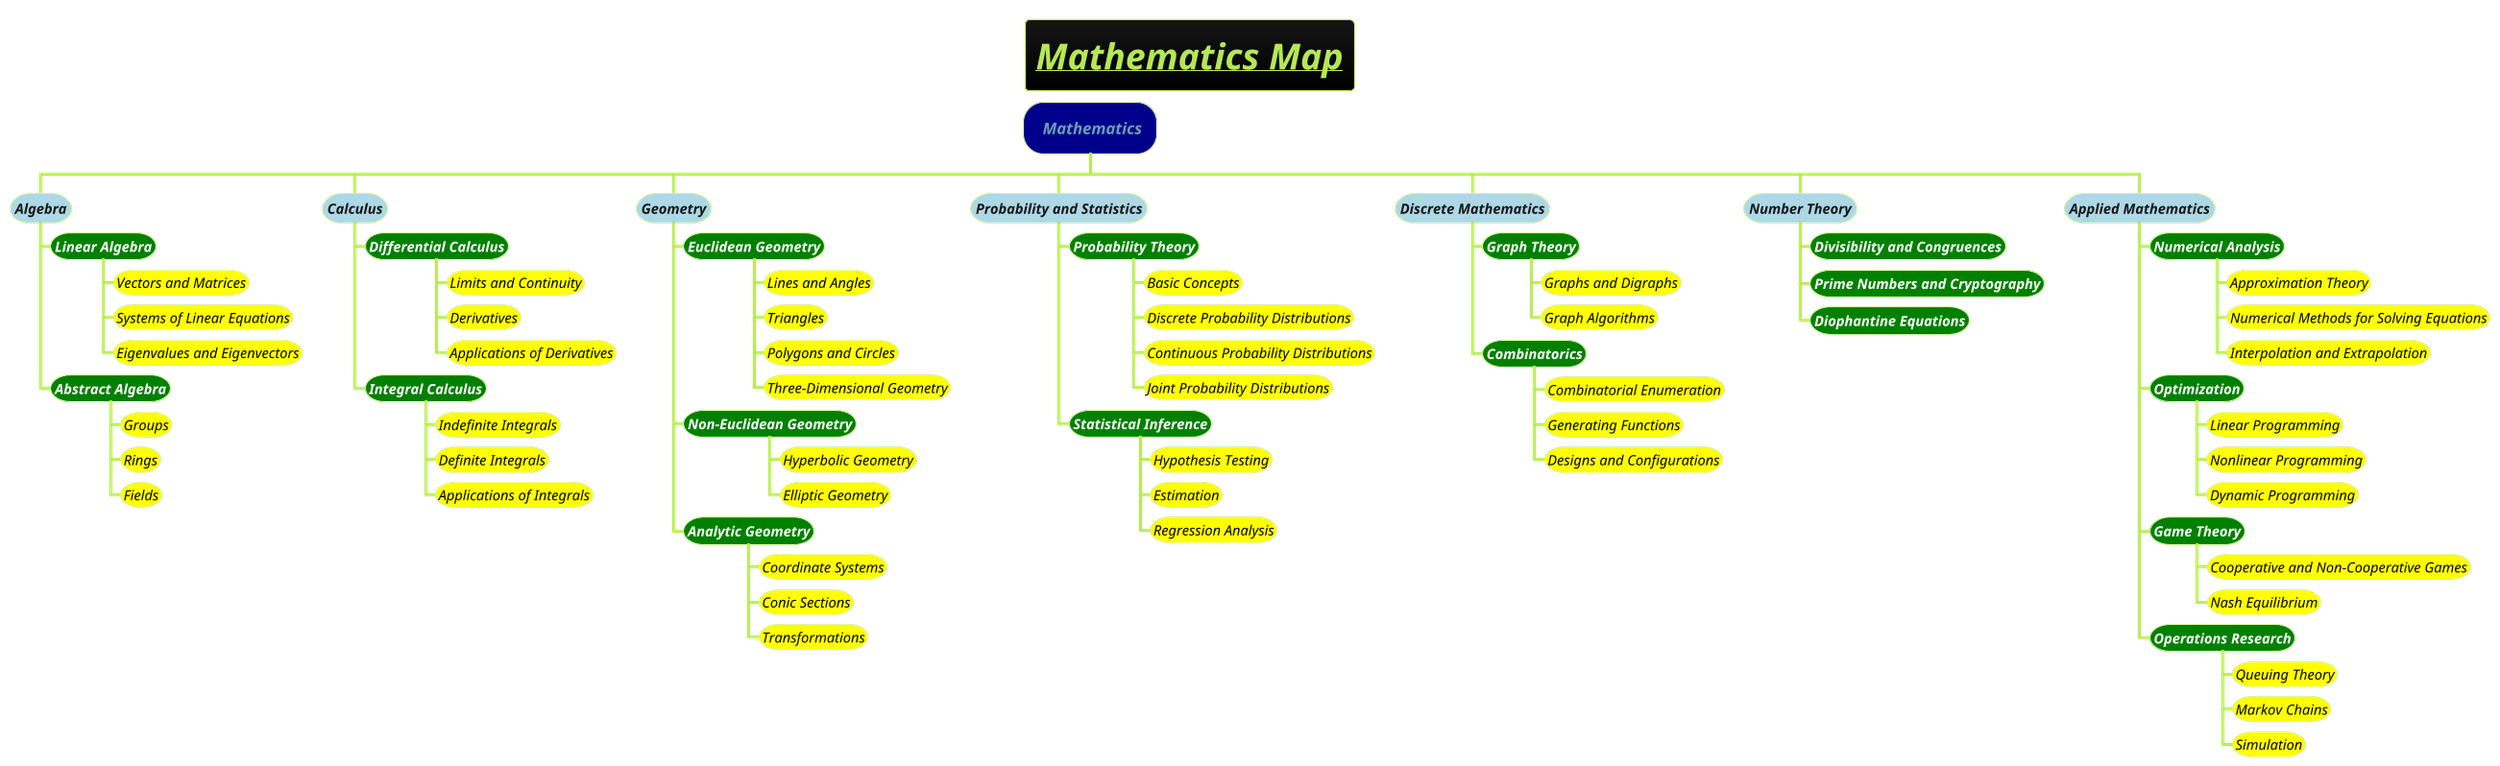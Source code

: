@startwbs
title =<i><b><u>Mathematics Map
!theme hacker





*[#darkblue] <i> Mathematics
**[#lightblue] <i><color #blac><size:14>Algebra
***[#green] <b><i><color #white><size:14>Linear Algebra
****[#yellow] <i><color #black><size:14>Vectors and Matrices
****[#yellow] <i><color #black><size:14>Systems of Linear Equations
****[#yellow] <i><color #black><size:14>Eigenvalues and Eigenvectors
***[#green] <b><i><color #white><size:14>Abstract Algebra
****[#yellow] <i><color #black><size:14>Groups
****[#yellow] <i><color #black><size:14>Rings
****[#yellow] <i><color #black><size:14>Fields
**[#lightblue] <i><color #blac><size:14>Calculus
***[#green] <b><i><color #white><size:14>Differential Calculus
****[#yellow] <i><color #black><size:14>Limits and Continuity
****[#yellow] <i><color #black><size:14>Derivatives
****[#yellow] <i><color #black><size:14>Applications of Derivatives
***[#green] <b><i><color #white><size:14>Integral Calculus
****[#yellow] <i><color #black><size:14>Indefinite Integrals
****[#yellow] <i><color #black><size:14>Definite Integrals
****[#yellow] <i><color #black><size:14>Applications of Integrals
**[#lightblue] <i><color #blac><size:14>Geometry
***[#green] <b><i><color #white><size:14>Euclidean Geometry
****[#yellow] <i><color #black><size:14>Lines and Angles
****[#yellow] <i><color #black><size:14>Triangles
****[#yellow] <i><color #black><size:14>Polygons and Circles
****[#yellow] <i><color #black><size:14>Three-Dimensional Geometry
***[#green] <b><i><color #white><size:14>Non-Euclidean Geometry
****[#yellow] <i><color #black><size:14>Hyperbolic Geometry
****[#yellow] <i><color #black><size:14>Elliptic Geometry
***[#green] <b><i><color #white><size:14>Analytic Geometry
****[#yellow] <i><color #black><size:14>Coordinate Systems
****[#yellow] <i><color #black><size:14>Conic Sections
****[#yellow] <i><color #black><size:14>Transformations
**[#lightblue] <i><color #blac><size:14>Probability and Statistics
***[#green] <b><i><color #white><size:14>Probability Theory
****[#yellow] <i><color #black><size:14>Basic Concepts
****[#yellow] <i><color #black><size:14>Discrete Probability Distributions
****[#yellow] <i><color #black><size:14>Continuous Probability Distributions
****[#yellow] <i><color #black><size:14>Joint Probability Distributions
***[#green] <b><i><color #white><size:14>Statistical Inference
****[#yellow] <i><color #black><size:14>Hypothesis Testing
****[#yellow] <i><color #black><size:14>Estimation
****[#yellow] <i><color #black><size:14>Regression Analysis
**[#lightblue] <i><color #blac><size:14>Discrete Mathematics
***[#green] <b><i><color #white><size:14>Graph Theory
****[#yellow] <i><color #black><size:14>Graphs and Digraphs
****[#yellow] <i><color #black><size:14>Graph Algorithms
***[#green] <b><i><color #white><size:14>Combinatorics
****[#yellow] <i><color #black><size:14>Combinatorial Enumeration
****[#yellow] <i><color #black><size:14>Generating Functions
****[#yellow] <i><color #black><size:14>Designs and Configurations
**[#lightblue] <i><color #blac><size:14>Number Theory
***[#green] <b><i><color #white><size:14>Divisibility and Congruences
***[#green] <b><i><color #white><size:14>Prime Numbers and Cryptography
***[#green] <b><i><color #white><size:14>Diophantine Equations
**[#lightblue] <i><color #blac><size:14>Applied Mathematics
***[#green] <b><i><color #white><size:14>Numerical Analysis
****[#yellow] <i><color #black><size:14>Approximation Theory
****[#yellow] <i><color #black><size:14>Numerical Methods for Solving Equations
****[#yellow] <i><color #black><size:14>Interpolation and Extrapolation
***[#green] <b><i><color #white><size:14>Optimization
****[#yellow] <i><color #black><size:14>Linear Programming
****[#yellow] <i><color #black><size:14>Nonlinear Programming
****[#yellow] <i><color #black><size:14>Dynamic Programming
***[#green] <b><i><color #white><size:14>Game Theory
****[#yellow] <i><color #black><size:14>Cooperative and Non-Cooperative Games
****[#yellow] <i><color #black><size:14>Nash Equilibrium
***[#green] <b><i><color #white><size:14>Operations Research
****[#yellow] <i><color #black><size:14>Queuing Theory
****[#yellow] <i><color #black><size:14>Markov Chains
****[#yellow] <i><color #black><size:14>Simulation
@endwbs
